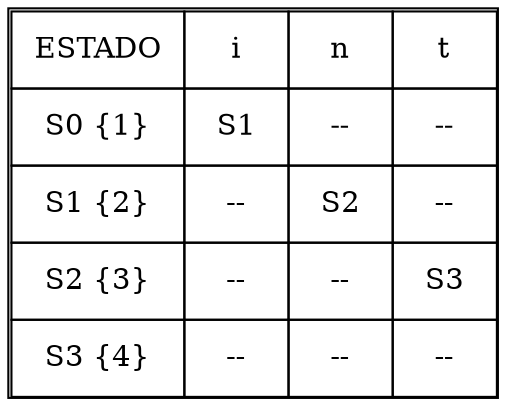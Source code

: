 digraph grafica{
rankdir=LR;
forcelabels= true;
node [shape = plain];
nodo14 [label = <<table border = '1' cellboder = '1' cellspacing='0' cellpadding='10'>
<tr>
<td>ESTADO</td>
<td>i</td>
<td>n</td>
<td>t</td>
</tr>
<tr>
<td> S0 {1} </td>
<td> S1 </td>
<td> -- </td>
<td> -- </td>
</tr>
<tr>
<td> S1 {2} </td>
<td> -- </td>
<td> S2 </td>
<td> -- </td>
</tr>
<tr>
<td> S2 {3} </td>
<td> -- </td>
<td> -- </td>
<td> S3 </td>
</tr>
<tr>
<td> S3 {4} </td>
<td> -- </td>
<td> -- </td>
<td> -- </td>
</tr>
</table>>];

}